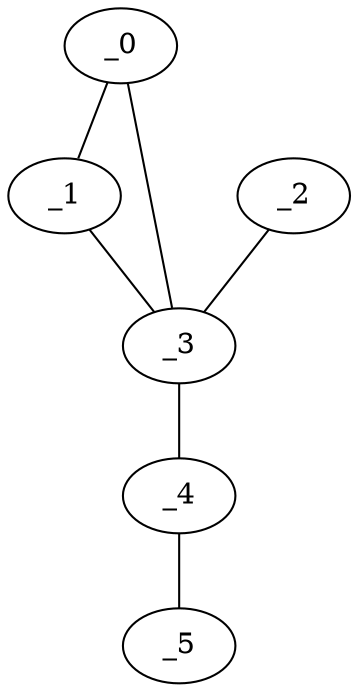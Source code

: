 graph HP1_0112 {
	_0	 [x="1.19633",
		y="2.85257"];
	_1	 [x="0.801103",
		y="0.325526"];
	_0 -- _1;
	_3	 [x="1.89241",
		y="3.18951"];
	_0 -- _3;
	_1 -- _3;
	_2	 [x="1.64043",
		y="1.07957"];
	_2 -- _3;
	_4	 [x="0.543695",
		y="1.37861"];
	_3 -- _4;
	_5	 [x="2.87064",
		y="2.2695"];
	_4 -- _5;
}
